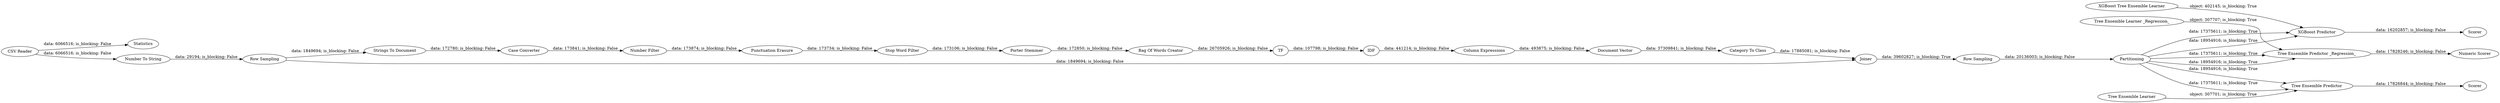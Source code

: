 digraph {
	"6898049936620072148_2" [label="CSV Reader"]
	"9014102732456592392_35" [label="Tree Ensemble Learner _Regression_"]
	"9014102732456592392_36" [label="Tree Ensemble Predictor _Regression_"]
	"6898049936620072148_6" [label="Strings To Document"]
	"6898049936620072148_30" [label=Statistics]
	"6898049936620072148_17" [label="Column Expressions"]
	"-333840085199118673_26" [label=Scorer]
	"6898049936620072148_19" [label="Category To Class"]
	"6898049936620072148_8" [label="Case Converter"]
	"6898049936620072148_23" [label=Partitioning]
	"8334993319539714513_27" [label="XGBoost Tree Ensemble Learner"]
	"6898049936620072148_21" [label=Joiner]
	"9014102732456592392_33" [label="Numeric Scorer"]
	"6898049936620072148_9" [label="Number Filter"]
	"6898049936620072148_4" [label="Number To String"]
	"-333840085199118673_24" [label="Tree Ensemble Learner"]
	"-333840085199118673_25" [label="Tree Ensemble Predictor"]
	"6898049936620072148_14" [label="Bag Of Words Creator"]
	"6898049936620072148_16" [label=IDF]
	"6898049936620072148_11" [label="Stop Word Filter"]
	"6898049936620072148_5" [label="Row Sampling"]
	"8334993319539714513_28" [label="XGBoost Predictor"]
	"6898049936620072148_12" [label="Porter Stemmer"]
	"8334993319539714513_29" [label=Scorer]
	"6898049936620072148_15" [label=TF]
	"6898049936620072148_31" [label="Row Sampling"]
	"6898049936620072148_10" [label="Punctuation Erasure"]
	"6898049936620072148_18" [label="Document Vector"]
	"6898049936620072148_15" -> "6898049936620072148_16" [label="data: 107798; is_blocking: False"]
	"6898049936620072148_5" -> "6898049936620072148_6" [label="data: 1849694; is_blocking: False"]
	"6898049936620072148_9" -> "6898049936620072148_10" [label="data: 173874; is_blocking: False"]
	"6898049936620072148_31" -> "6898049936620072148_23" [label="data: 20136003; is_blocking: False"]
	"-333840085199118673_25" -> "-333840085199118673_26" [label="data: 17826844; is_blocking: False"]
	"-333840085199118673_24" -> "-333840085199118673_25" [label="object: 307701; is_blocking: True"]
	"6898049936620072148_18" -> "6898049936620072148_19" [label="data: 37309841; is_blocking: False"]
	"8334993319539714513_27" -> "8334993319539714513_28" [label="object: 402145; is_blocking: True"]
	"6898049936620072148_8" -> "6898049936620072148_9" [label="data: 173841; is_blocking: False"]
	"6898049936620072148_10" -> "6898049936620072148_11" [label="data: 173734; is_blocking: False"]
	"6898049936620072148_5" -> "6898049936620072148_21" [label="data: 1849694; is_blocking: False"]
	"6898049936620072148_2" -> "6898049936620072148_30" [label="data: 6066516; is_blocking: False"]
	"6898049936620072148_23" -> "-333840085199118673_25" [label="data: 18954916; is_blocking: True"]
	"6898049936620072148_23" -> "8334993319539714513_28" [label="data: 18954916; is_blocking: True"]
	"6898049936620072148_4" -> "6898049936620072148_5" [label="data: 29194; is_blocking: False"]
	"6898049936620072148_23" -> "-333840085199118673_25" [label="data: 17375611; is_blocking: True"]
	"6898049936620072148_6" -> "6898049936620072148_8" [label="data: 172780; is_blocking: False"]
	"6898049936620072148_23" -> "8334993319539714513_28" [label="data: 17375611; is_blocking: True"]
	"8334993319539714513_28" -> "8334993319539714513_29" [label="data: 16202857; is_blocking: False"]
	"9014102732456592392_36" -> "9014102732456592392_33" [label="data: 17828246; is_blocking: False"]
	"6898049936620072148_23" -> "9014102732456592392_36" [label="data: 18954916; is_blocking: True"]
	"6898049936620072148_16" -> "6898049936620072148_17" [label="data: 441214; is_blocking: False"]
	"6898049936620072148_17" -> "6898049936620072148_18" [label="data: 493875; is_blocking: False"]
	"6898049936620072148_21" -> "6898049936620072148_31" [label="data: 39602827; is_blocking: True"]
	"9014102732456592392_35" -> "9014102732456592392_36" [label="object: 307707; is_blocking: True"]
	"6898049936620072148_12" -> "6898049936620072148_14" [label="data: 172850; is_blocking: False"]
	"6898049936620072148_23" -> "9014102732456592392_36" [label="data: 17375611; is_blocking: True"]
	"6898049936620072148_14" -> "6898049936620072148_15" [label="data: 26705926; is_blocking: False"]
	"6898049936620072148_19" -> "6898049936620072148_21" [label="data: 17885081; is_blocking: False"]
	"6898049936620072148_2" -> "6898049936620072148_4" [label="data: 6066516; is_blocking: False"]
	"6898049936620072148_11" -> "6898049936620072148_12" [label="data: 173106; is_blocking: False"]
	rankdir=LR
}
